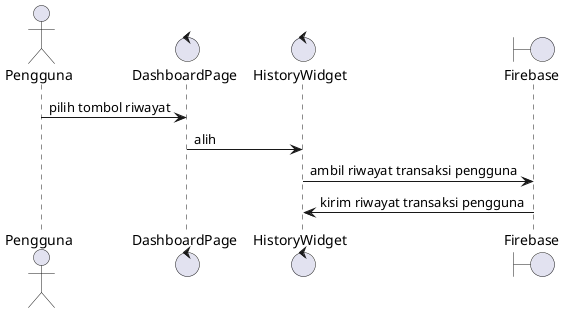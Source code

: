 @startuml
actor Pengguna
control DashboardPage
control HistoryWidget
boundary Firebase

Pengguna -> DashboardPage: pilih tombol riwayat
DashboardPage -> HistoryWidget: alih
HistoryWidget -> Firebase: ambil riwayat transaksi pengguna
Firebase -> HistoryWidget: kirim riwayat transaksi pengguna
@enduml
